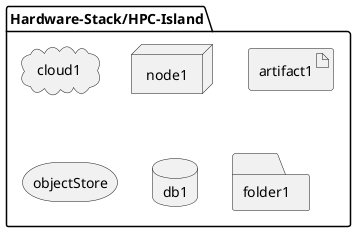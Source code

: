 @startuml

package  "Hardware-Stack/HPC-Island" {
  cloud cloud1
  node node1
  artifact artifact1
  storage objectStore
  database db1
  folder folder1
}

@enduml
